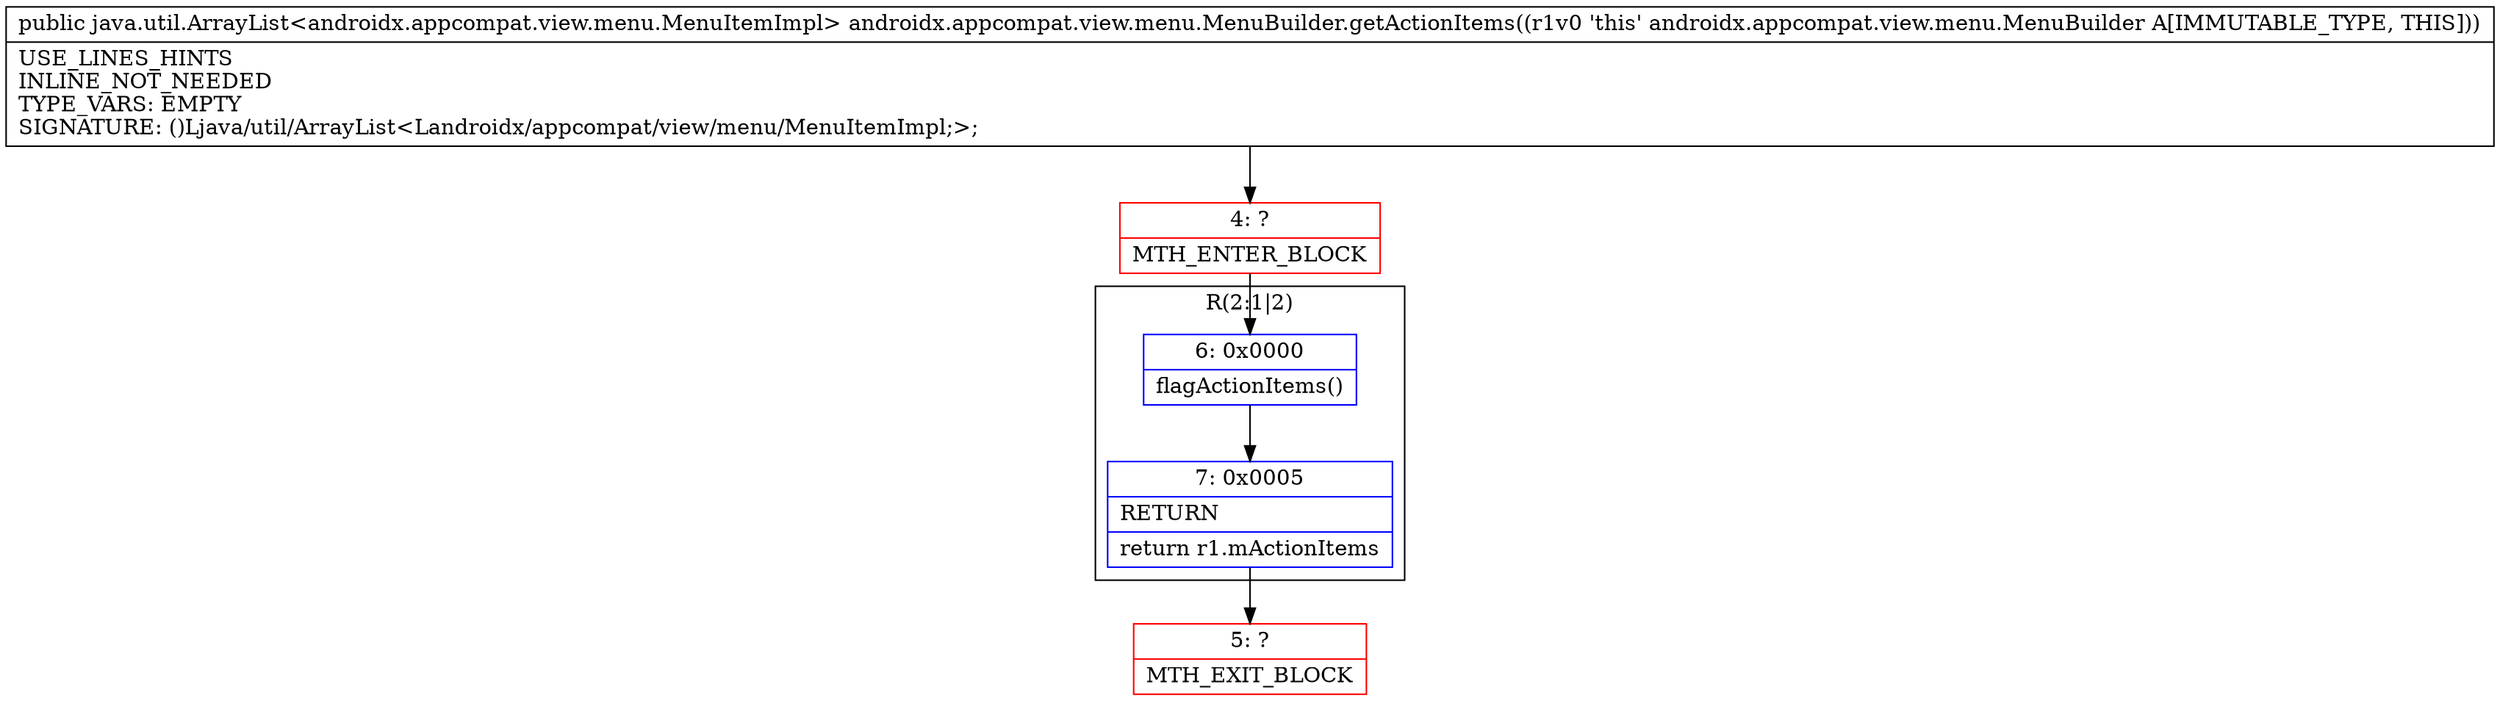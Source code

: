 digraph "CFG forandroidx.appcompat.view.menu.MenuBuilder.getActionItems()Ljava\/util\/ArrayList;" {
subgraph cluster_Region_1174179484 {
label = "R(2:1|2)";
node [shape=record,color=blue];
Node_6 [shape=record,label="{6\:\ 0x0000|flagActionItems()\l}"];
Node_7 [shape=record,label="{7\:\ 0x0005|RETURN\l|return r1.mActionItems\l}"];
}
Node_4 [shape=record,color=red,label="{4\:\ ?|MTH_ENTER_BLOCK\l}"];
Node_5 [shape=record,color=red,label="{5\:\ ?|MTH_EXIT_BLOCK\l}"];
MethodNode[shape=record,label="{public java.util.ArrayList\<androidx.appcompat.view.menu.MenuItemImpl\> androidx.appcompat.view.menu.MenuBuilder.getActionItems((r1v0 'this' androidx.appcompat.view.menu.MenuBuilder A[IMMUTABLE_TYPE, THIS]))  | USE_LINES_HINTS\lINLINE_NOT_NEEDED\lTYPE_VARS: EMPTY\lSIGNATURE: ()Ljava\/util\/ArrayList\<Landroidx\/appcompat\/view\/menu\/MenuItemImpl;\>;\l}"];
MethodNode -> Node_4;Node_6 -> Node_7;
Node_7 -> Node_5;
Node_4 -> Node_6;
}

